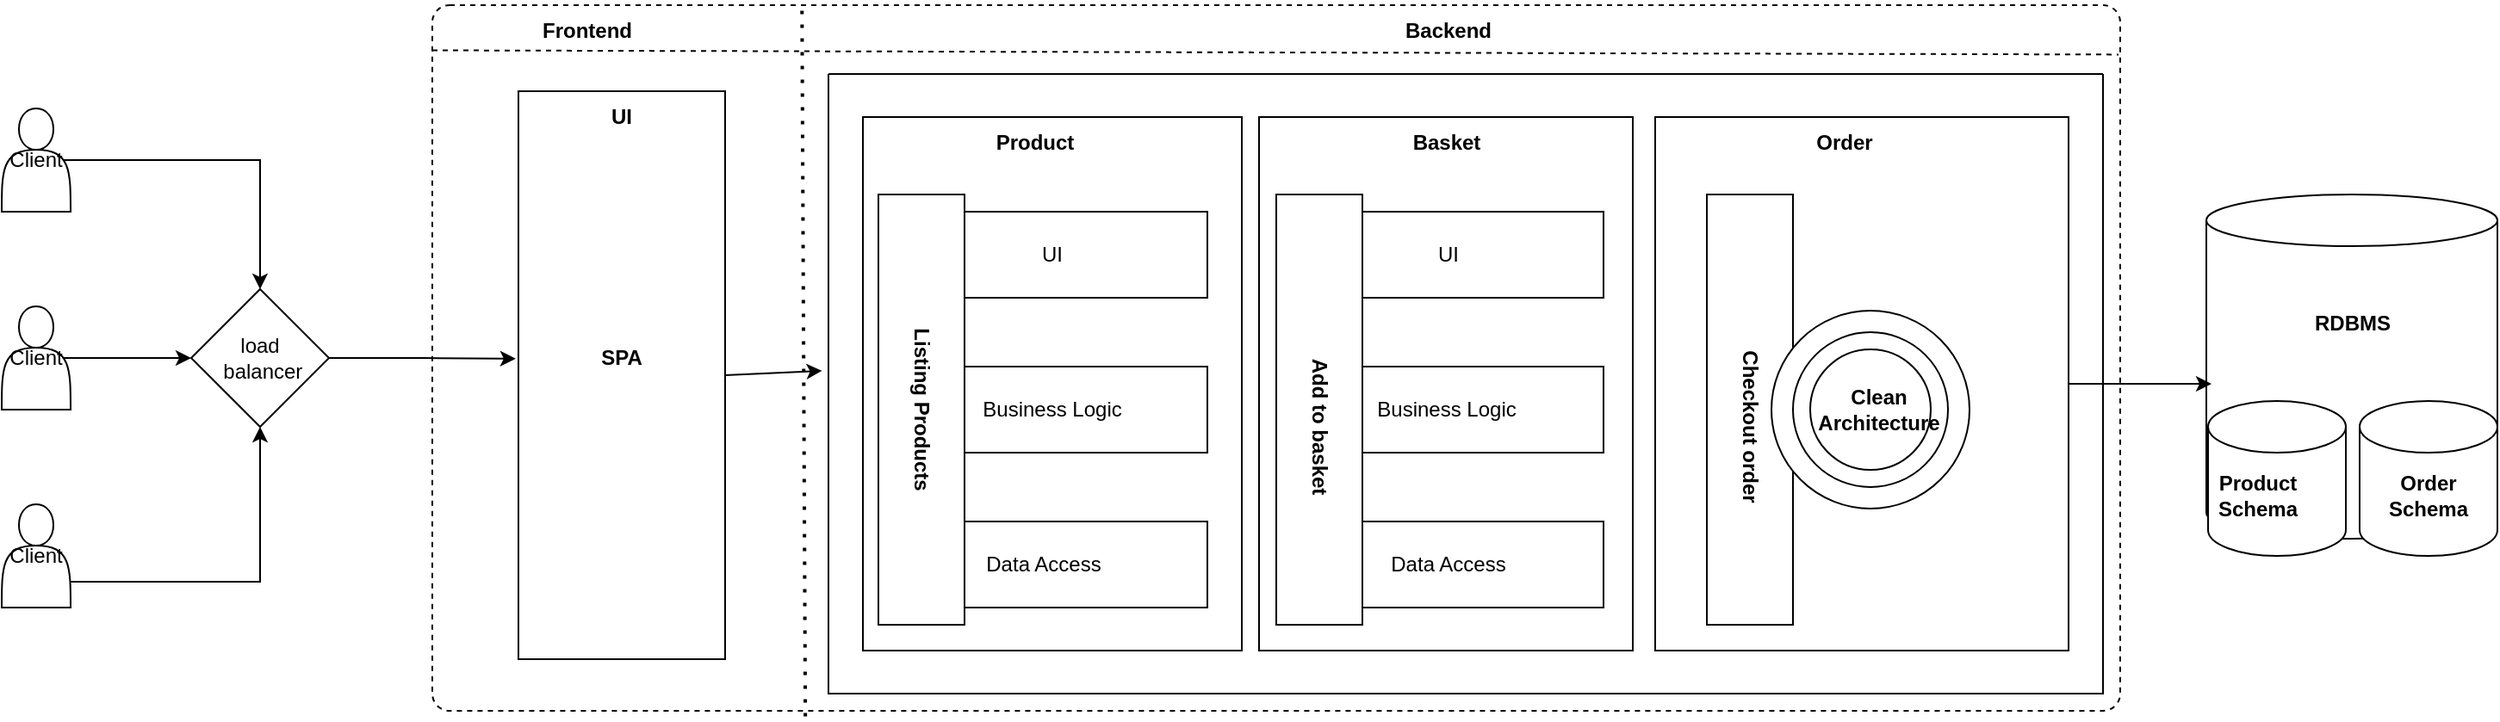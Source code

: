 <mxfile version="28.2.2">
  <diagram name="SPA Architecture" id="XrLCobmow506FTAaouzn">
    <mxGraphModel grid="1" page="1" gridSize="10" guides="1" tooltips="1" connect="1" arrows="1" fold="1" pageScale="1" pageWidth="827" pageHeight="1169" math="0" shadow="0">
      <root>
        <mxCell id="0" />
        <mxCell id="1" parent="0" />
        <mxCell id="fLP5IlQwQhUGvIDTgKak-138" value="" style="html=1;align=center;verticalAlign=top;rounded=1;absoluteArcSize=1;arcSize=20;dashed=1;whiteSpace=wrap;" vertex="1" parent="1">
          <mxGeometry x="130" y="220" width="980" height="410" as="geometry" />
        </mxCell>
        <mxCell id="fLP5IlQwQhUGvIDTgKak-141" value="" style="endArrow=none;dashed=1;html=1;rounded=0;exitX=0;exitY=0.064;exitDx=0;exitDy=0;exitPerimeter=0;entryX=0.999;entryY=0.07;entryDx=0;entryDy=0;entryPerimeter=0;" edge="1" parent="1" source="fLP5IlQwQhUGvIDTgKak-138" target="fLP5IlQwQhUGvIDTgKak-138">
          <mxGeometry width="50" height="50" relative="1" as="geometry">
            <mxPoint x="490" y="470" as="sourcePoint" />
            <mxPoint x="540" y="420" as="targetPoint" />
          </mxGeometry>
        </mxCell>
        <mxCell id="fLP5IlQwQhUGvIDTgKak-142" value="" style="endArrow=none;dashed=1;html=1;dashPattern=1 3;strokeWidth=2;rounded=0;entryX=0.219;entryY=-0.004;entryDx=0;entryDy=0;entryPerimeter=0;exitX=0.221;exitY=1.008;exitDx=0;exitDy=0;exitPerimeter=0;" edge="1" parent="1" source="fLP5IlQwQhUGvIDTgKak-138" target="fLP5IlQwQhUGvIDTgKak-138">
          <mxGeometry width="50" height="50" relative="1" as="geometry">
            <mxPoint x="490" y="470" as="sourcePoint" />
            <mxPoint x="540" y="420" as="targetPoint" />
          </mxGeometry>
        </mxCell>
        <mxCell id="fLP5IlQwQhUGvIDTgKak-143" value="&lt;b&gt;Frontend&lt;/b&gt;" style="text;html=1;align=center;verticalAlign=middle;whiteSpace=wrap;rounded=0;" vertex="1" parent="1">
          <mxGeometry x="190" y="220" width="60" height="30" as="geometry" />
        </mxCell>
        <mxCell id="fLP5IlQwQhUGvIDTgKak-144" value="&lt;b&gt;Backend&lt;/b&gt;" style="text;html=1;align=center;verticalAlign=middle;whiteSpace=wrap;rounded=0;" vertex="1" parent="1">
          <mxGeometry x="690" y="220" width="60" height="30" as="geometry" />
        </mxCell>
        <mxCell id="fLP5IlQwQhUGvIDTgKak-146" value="" style="swimlane;startSize=0;" vertex="1" parent="1">
          <mxGeometry x="360" y="260" width="740" height="360" as="geometry" />
        </mxCell>
        <mxCell id="fLP5IlQwQhUGvIDTgKak-149" value="" style="rounded=0;whiteSpace=wrap;html=1;direction=south;" vertex="1" parent="fLP5IlQwQhUGvIDTgKak-146">
          <mxGeometry x="20" y="25" width="220" height="310" as="geometry" />
        </mxCell>
        <mxCell id="fLP5IlQwQhUGvIDTgKak-152" value="&lt;b&gt;Product&lt;/b&gt;" style="text;html=1;align=center;verticalAlign=middle;whiteSpace=wrap;rounded=0;" vertex="1" parent="fLP5IlQwQhUGvIDTgKak-146">
          <mxGeometry x="90" y="25" width="60" height="30" as="geometry" />
        </mxCell>
        <mxCell id="fLP5IlQwQhUGvIDTgKak-155" value="" style="rounded=0;whiteSpace=wrap;html=1;" vertex="1" parent="fLP5IlQwQhUGvIDTgKak-146">
          <mxGeometry x="40" y="80" width="180" height="50" as="geometry" />
        </mxCell>
        <mxCell id="fLP5IlQwQhUGvIDTgKak-157" value="" style="rounded=0;whiteSpace=wrap;html=1;" vertex="1" parent="fLP5IlQwQhUGvIDTgKak-146">
          <mxGeometry x="40" y="170" width="180" height="50" as="geometry" />
        </mxCell>
        <mxCell id="fLP5IlQwQhUGvIDTgKak-156" value="" style="rounded=0;whiteSpace=wrap;html=1;" vertex="1" parent="fLP5IlQwQhUGvIDTgKak-146">
          <mxGeometry x="40" y="260" width="180" height="50" as="geometry" />
        </mxCell>
        <mxCell id="fLP5IlQwQhUGvIDTgKak-159" value="UI" style="text;html=1;align=center;verticalAlign=middle;whiteSpace=wrap;rounded=0;" vertex="1" parent="fLP5IlQwQhUGvIDTgKak-146">
          <mxGeometry x="100" y="90" width="60" height="30" as="geometry" />
        </mxCell>
        <mxCell id="fLP5IlQwQhUGvIDTgKak-160" value="Business Logic" style="text;html=1;align=center;verticalAlign=middle;whiteSpace=wrap;rounded=0;" vertex="1" parent="fLP5IlQwQhUGvIDTgKak-146">
          <mxGeometry x="60" y="180" width="140" height="30" as="geometry" />
        </mxCell>
        <mxCell id="fLP5IlQwQhUGvIDTgKak-161" value="Data Access" style="text;html=1;align=center;verticalAlign=middle;whiteSpace=wrap;rounded=0;" vertex="1" parent="fLP5IlQwQhUGvIDTgKak-146">
          <mxGeometry x="80" y="270" width="90" height="30" as="geometry" />
        </mxCell>
        <mxCell id="fLP5IlQwQhUGvIDTgKak-158" value="" style="rounded=0;whiteSpace=wrap;html=1;direction=south;" vertex="1" parent="fLP5IlQwQhUGvIDTgKak-146">
          <mxGeometry x="29" y="70" width="50" height="250" as="geometry" />
        </mxCell>
        <mxCell id="fLP5IlQwQhUGvIDTgKak-162" value="&lt;b&gt;Listing Products&lt;/b&gt;" style="text;html=1;align=center;verticalAlign=middle;whiteSpace=wrap;rounded=0;rotation=90;" vertex="1" parent="fLP5IlQwQhUGvIDTgKak-146">
          <mxGeometry x="-6" y="180" width="120" height="30" as="geometry" />
        </mxCell>
        <mxCell id="fLP5IlQwQhUGvIDTgKak-150" value="" style="rounded=0;whiteSpace=wrap;html=1;direction=south;" vertex="1" parent="1">
          <mxGeometry x="610" y="285" width="217" height="310" as="geometry" />
        </mxCell>
        <mxCell id="fLP5IlQwQhUGvIDTgKak-151" value="" style="rounded=0;whiteSpace=wrap;html=1;direction=south;" vertex="1" parent="1">
          <mxGeometry x="840" y="285" width="240" height="310" as="geometry" />
        </mxCell>
        <mxCell id="fLP5IlQwQhUGvIDTgKak-153" value="&lt;b&gt;Basket&lt;/b&gt;" style="text;html=1;align=center;verticalAlign=middle;whiteSpace=wrap;rounded=0;" vertex="1" parent="1">
          <mxGeometry x="688.5" y="285" width="60" height="30" as="geometry" />
        </mxCell>
        <mxCell id="fLP5IlQwQhUGvIDTgKak-154" value="Order" style="text;html=1;align=center;verticalAlign=middle;whiteSpace=wrap;rounded=0;fontStyle=1" vertex="1" parent="1">
          <mxGeometry x="920" y="285" width="60" height="30" as="geometry" />
        </mxCell>
        <mxCell id="fLP5IlQwQhUGvIDTgKak-163" value="" style="rounded=0;whiteSpace=wrap;html=1;direction=south;" vertex="1" parent="1">
          <mxGeometry x="180" y="270" width="120" height="330" as="geometry" />
        </mxCell>
        <mxCell id="fLP5IlQwQhUGvIDTgKak-164" value="&lt;b&gt;UI&lt;/b&gt;" style="text;html=1;align=center;verticalAlign=middle;whiteSpace=wrap;rounded=0;" vertex="1" parent="1">
          <mxGeometry x="210" y="270" width="60" height="30" as="geometry" />
        </mxCell>
        <mxCell id="fLP5IlQwQhUGvIDTgKak-165" value="&lt;b&gt;SPA&lt;/b&gt;" style="text;html=1;align=center;verticalAlign=middle;whiteSpace=wrap;rounded=0;" vertex="1" parent="1">
          <mxGeometry x="210" y="410" width="60" height="30" as="geometry" />
        </mxCell>
        <mxCell id="fLP5IlQwQhUGvIDTgKak-166" value="" style="endArrow=classic;html=1;rounded=0;exitX=0.5;exitY=0;exitDx=0;exitDy=0;entryX=-0.005;entryY=0.479;entryDx=0;entryDy=0;entryPerimeter=0;" edge="1" parent="1" source="fLP5IlQwQhUGvIDTgKak-163" target="fLP5IlQwQhUGvIDTgKak-146">
          <mxGeometry width="50" height="50" relative="1" as="geometry">
            <mxPoint x="640" y="470" as="sourcePoint" />
            <mxPoint x="690" y="420" as="targetPoint" />
          </mxGeometry>
        </mxCell>
        <mxCell id="fLP5IlQwQhUGvIDTgKak-167" value="load&lt;div&gt;&amp;nbsp;balancer&lt;/div&gt;" style="rhombus;whiteSpace=wrap;html=1;" vertex="1" parent="1">
          <mxGeometry x="-10" y="385" width="80" height="80" as="geometry" />
        </mxCell>
        <mxCell id="fLP5IlQwQhUGvIDTgKak-173" style="edgeStyle=orthogonalEdgeStyle;rounded=0;orthogonalLoop=1;jettySize=auto;html=1;exitX=0.9;exitY=0.5;exitDx=0;exitDy=0;exitPerimeter=0;entryX=0.5;entryY=0;entryDx=0;entryDy=0;" edge="1" parent="1" source="fLP5IlQwQhUGvIDTgKak-168" target="fLP5IlQwQhUGvIDTgKak-167">
          <mxGeometry relative="1" as="geometry" />
        </mxCell>
        <mxCell id="fLP5IlQwQhUGvIDTgKak-168" value="Client" style="shape=actor;whiteSpace=wrap;html=1;" vertex="1" parent="1">
          <mxGeometry x="-120" y="280" width="40" height="60" as="geometry" />
        </mxCell>
        <mxCell id="fLP5IlQwQhUGvIDTgKak-171" style="edgeStyle=orthogonalEdgeStyle;rounded=0;orthogonalLoop=1;jettySize=auto;html=1;exitX=0.9;exitY=0.5;exitDx=0;exitDy=0;exitPerimeter=0;entryX=0;entryY=0.5;entryDx=0;entryDy=0;" edge="1" parent="1" source="fLP5IlQwQhUGvIDTgKak-169" target="fLP5IlQwQhUGvIDTgKak-167">
          <mxGeometry relative="1" as="geometry" />
        </mxCell>
        <mxCell id="fLP5IlQwQhUGvIDTgKak-169" value="Client" style="shape=actor;whiteSpace=wrap;html=1;" vertex="1" parent="1">
          <mxGeometry x="-120" y="395" width="40" height="60" as="geometry" />
        </mxCell>
        <mxCell id="fLP5IlQwQhUGvIDTgKak-174" style="edgeStyle=orthogonalEdgeStyle;rounded=0;orthogonalLoop=1;jettySize=auto;html=1;exitX=1;exitY=0.75;exitDx=0;exitDy=0;entryX=0.5;entryY=1;entryDx=0;entryDy=0;" edge="1" parent="1" source="fLP5IlQwQhUGvIDTgKak-170" target="fLP5IlQwQhUGvIDTgKak-167">
          <mxGeometry relative="1" as="geometry" />
        </mxCell>
        <mxCell id="fLP5IlQwQhUGvIDTgKak-170" value="Client" style="shape=actor;whiteSpace=wrap;html=1;" vertex="1" parent="1">
          <mxGeometry x="-120" y="510" width="40" height="60" as="geometry" />
        </mxCell>
        <mxCell id="fLP5IlQwQhUGvIDTgKak-172" style="edgeStyle=orthogonalEdgeStyle;rounded=0;orthogonalLoop=1;jettySize=auto;html=1;exitX=1;exitY=0.5;exitDx=0;exitDy=0;entryX=0.471;entryY=1.013;entryDx=0;entryDy=0;entryPerimeter=0;" edge="1" parent="1" source="fLP5IlQwQhUGvIDTgKak-167" target="fLP5IlQwQhUGvIDTgKak-163">
          <mxGeometry relative="1" as="geometry" />
        </mxCell>
        <mxCell id="fLP5IlQwQhUGvIDTgKak-179" value="" style="rounded=0;whiteSpace=wrap;html=1;" vertex="1" parent="1">
          <mxGeometry x="630" y="340" width="180" height="50" as="geometry" />
        </mxCell>
        <mxCell id="fLP5IlQwQhUGvIDTgKak-180" value="" style="rounded=0;whiteSpace=wrap;html=1;" vertex="1" parent="1">
          <mxGeometry x="630" y="430" width="180" height="50" as="geometry" />
        </mxCell>
        <mxCell id="fLP5IlQwQhUGvIDTgKak-181" value="" style="rounded=0;whiteSpace=wrap;html=1;" vertex="1" parent="1">
          <mxGeometry x="630" y="520" width="180" height="50" as="geometry" />
        </mxCell>
        <mxCell id="fLP5IlQwQhUGvIDTgKak-182" value="UI" style="text;html=1;align=center;verticalAlign=middle;whiteSpace=wrap;rounded=0;" vertex="1" parent="1">
          <mxGeometry x="690" y="350" width="60" height="30" as="geometry" />
        </mxCell>
        <mxCell id="fLP5IlQwQhUGvIDTgKak-183" value="Business Logic" style="text;html=1;align=center;verticalAlign=middle;whiteSpace=wrap;rounded=0;" vertex="1" parent="1">
          <mxGeometry x="648.5" y="440" width="140" height="30" as="geometry" />
        </mxCell>
        <mxCell id="fLP5IlQwQhUGvIDTgKak-184" value="Data Access" style="text;html=1;align=center;verticalAlign=middle;whiteSpace=wrap;rounded=0;" vertex="1" parent="1">
          <mxGeometry x="675" y="530" width="90" height="30" as="geometry" />
        </mxCell>
        <mxCell id="fLP5IlQwQhUGvIDTgKak-185" value="" style="rounded=0;whiteSpace=wrap;html=1;direction=south;" vertex="1" parent="1">
          <mxGeometry x="620" y="330" width="50" height="250" as="geometry" />
        </mxCell>
        <mxCell id="fLP5IlQwQhUGvIDTgKak-186" value="&lt;b&gt;Add to basket&lt;/b&gt;" style="text;html=1;align=center;verticalAlign=middle;whiteSpace=wrap;rounded=0;rotation=90;" vertex="1" parent="1">
          <mxGeometry x="585" y="450" width="120" height="30" as="geometry" />
        </mxCell>
        <mxCell id="fLP5IlQwQhUGvIDTgKak-187" value="" style="rounded=0;whiteSpace=wrap;html=1;direction=south;" vertex="1" parent="1">
          <mxGeometry x="870" y="330" width="50" height="250" as="geometry" />
        </mxCell>
        <mxCell id="fLP5IlQwQhUGvIDTgKak-188" value="&lt;b&gt;Checkout order&lt;/b&gt;" style="text;html=1;align=center;verticalAlign=middle;whiteSpace=wrap;rounded=0;rotation=90;" vertex="1" parent="1">
          <mxGeometry x="835" y="450" width="120" height="30" as="geometry" />
        </mxCell>
        <mxCell id="fLP5IlQwQhUGvIDTgKak-202" value="" style="ellipse;whiteSpace=wrap;html=1;aspect=fixed;" vertex="1" parent="1">
          <mxGeometry x="907.5" y="397.5" width="115" height="115" as="geometry" />
        </mxCell>
        <mxCell id="fLP5IlQwQhUGvIDTgKak-203" value="" style="ellipse;whiteSpace=wrap;html=1;aspect=fixed;" vertex="1" parent="1">
          <mxGeometry x="920" y="410" width="90" height="90" as="geometry" />
        </mxCell>
        <mxCell id="fLP5IlQwQhUGvIDTgKak-204" value="" style="ellipse;whiteSpace=wrap;html=1;aspect=fixed;" vertex="1" parent="1">
          <mxGeometry x="930" y="420" width="70" height="70" as="geometry" />
        </mxCell>
        <mxCell id="fLP5IlQwQhUGvIDTgKak-205" value="&lt;b&gt;Clean&lt;/b&gt;&lt;div&gt;&lt;b&gt;Architecture&lt;/b&gt;&lt;/div&gt;" style="text;html=1;align=center;verticalAlign=middle;whiteSpace=wrap;rounded=0;" vertex="1" parent="1">
          <mxGeometry x="940" y="440" width="60" height="30" as="geometry" />
        </mxCell>
        <mxCell id="fLP5IlQwQhUGvIDTgKak-210" value="" style="shape=cylinder3;whiteSpace=wrap;html=1;boundedLbl=1;backgroundOutline=1;size=15;" vertex="1" parent="1">
          <mxGeometry x="1160" y="330" width="169" height="200" as="geometry" />
        </mxCell>
        <mxCell id="fLP5IlQwQhUGvIDTgKak-211" value="&lt;b&gt;RDBMS&lt;/b&gt;" style="text;html=1;align=center;verticalAlign=middle;whiteSpace=wrap;rounded=0;" vertex="1" parent="1">
          <mxGeometry x="1214.5" y="390" width="60" height="30" as="geometry" />
        </mxCell>
        <mxCell id="fLP5IlQwQhUGvIDTgKak-212" value="" style="shape=cylinder3;whiteSpace=wrap;html=1;boundedLbl=1;backgroundOutline=1;size=15;" vertex="1" parent="1">
          <mxGeometry x="1161" y="450" width="80" height="90" as="geometry" />
        </mxCell>
        <mxCell id="fLP5IlQwQhUGvIDTgKak-213" value="" style="shape=cylinder3;whiteSpace=wrap;html=1;boundedLbl=1;backgroundOutline=1;size=15;" vertex="1" parent="1">
          <mxGeometry x="1249" y="450" width="80" height="90" as="geometry" />
        </mxCell>
        <mxCell id="fLP5IlQwQhUGvIDTgKak-214" value="&lt;b&gt;Order&lt;/b&gt;&lt;div&gt;&lt;b&gt;Schema&lt;/b&gt;&lt;/div&gt;" style="text;html=1;align=center;verticalAlign=middle;whiteSpace=wrap;rounded=0;" vertex="1" parent="1">
          <mxGeometry x="1259" y="490" width="60" height="30" as="geometry" />
        </mxCell>
        <mxCell id="fLP5IlQwQhUGvIDTgKak-215" value="&lt;b&gt;Product&lt;/b&gt;&lt;br&gt;&lt;div&gt;&lt;b&gt;Schema&lt;/b&gt;&lt;/div&gt;" style="text;html=1;align=center;verticalAlign=middle;whiteSpace=wrap;rounded=0;" vertex="1" parent="1">
          <mxGeometry x="1160" y="490" width="60" height="30" as="geometry" />
        </mxCell>
        <mxCell id="fLP5IlQwQhUGvIDTgKak-216" style="edgeStyle=orthogonalEdgeStyle;rounded=0;orthogonalLoop=1;jettySize=auto;html=1;exitX=0.5;exitY=0;exitDx=0;exitDy=0;" edge="1" parent="1" source="fLP5IlQwQhUGvIDTgKak-151">
          <mxGeometry relative="1" as="geometry">
            <mxPoint x="1163" y="440" as="targetPoint" />
          </mxGeometry>
        </mxCell>
      </root>
    </mxGraphModel>
  </diagram>
</mxfile>
